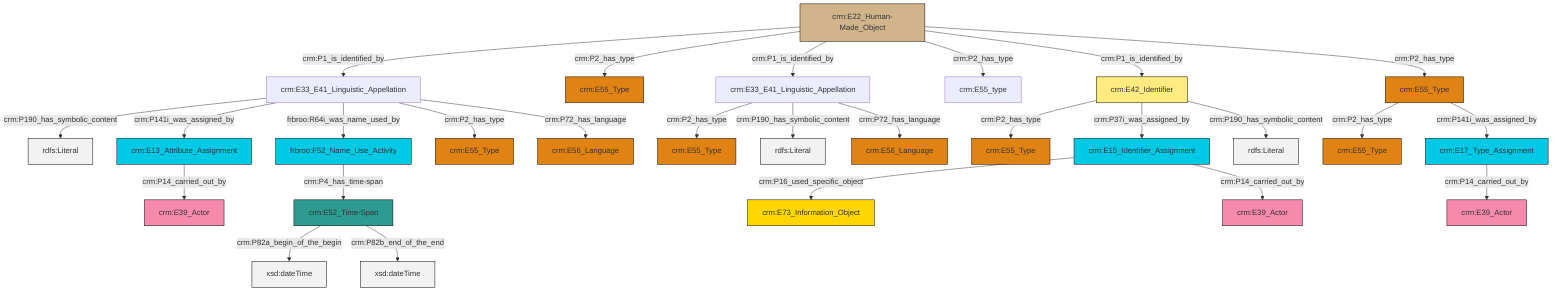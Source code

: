 graph TD
classDef Literal fill:#f2f2f2,stroke:#000000;
classDef CRM_Entity fill:#FFFFFF,stroke:#000000;
classDef Temporal_Entity fill:#00C9E6, stroke:#000000;
classDef Type fill:#E18312, stroke:#000000;
classDef Time-Span fill:#2C9C91, stroke:#000000;
classDef Appellation fill:#FFEB7F, stroke:#000000;
classDef Place fill:#008836, stroke:#000000;
classDef Persistent_Item fill:#B266B2, stroke:#000000;
classDef Conceptual_Object fill:#FFD700, stroke:#000000;
classDef Physical_Thing fill:#D2B48C, stroke:#000000;
classDef Actor fill:#f58aad, stroke:#000000;
classDef PC_Classes fill:#4ce600, stroke:#000000;
classDef Multi fill:#cccccc,stroke:#000000;

0["crm:E22_Human-Made_Object"]:::Physical_Thing -->|crm:P1_is_identified_by| 1["crm:E33_E41_Linguistic_Appellation"]:::Default
2["crm:E52_Time-Span"]:::Time-Span -->|crm:P82a_begin_of_the_begin| 3[xsd:dateTime]:::Literal
7["frbroo:F52_Name_Use_Activity"]:::Temporal_Entity -->|crm:P4_has_time-span| 2["crm:E52_Time-Span"]:::Time-Span
1["crm:E33_E41_Linguistic_Appellation"]:::Default -->|crm:P190_has_symbolic_content| 8[rdfs:Literal]:::Literal
11["crm:E13_Attribute_Assignment"]:::Temporal_Entity -->|crm:P14_carried_out_by| 12["crm:E39_Actor"]:::Actor
15["crm:E15_Identifier_Assignment"]:::Temporal_Entity -->|crm:P16_used_specific_object| 16["crm:E73_Information_Object"]:::Conceptual_Object
0["crm:E22_Human-Made_Object"]:::Physical_Thing -->|crm:P2_has_type| 4["crm:E55_Type"]:::Type
0["crm:E22_Human-Made_Object"]:::Physical_Thing -->|crm:P1_is_identified_by| 9["crm:E33_E41_Linguistic_Appellation"]:::Default
23["crm:E55_Type"]:::Type -->|crm:P2_has_type| 21["crm:E55_Type"]:::Type
1["crm:E33_E41_Linguistic_Appellation"]:::Default -->|crm:P141i_was_assigned_by| 11["crm:E13_Attribute_Assignment"]:::Temporal_Entity
0["crm:E22_Human-Made_Object"]:::Physical_Thing -->|crm:P2_has_type| 31["crm:E55_type"]:::Default
0["crm:E22_Human-Made_Object"]:::Physical_Thing -->|crm:P1_is_identified_by| 19["crm:E42_Identifier"]:::Appellation
19["crm:E42_Identifier"]:::Appellation -->|crm:P2_has_type| 32["crm:E55_Type"]:::Type
19["crm:E42_Identifier"]:::Appellation -->|crm:P37i_was_assigned_by| 15["crm:E15_Identifier_Assignment"]:::Temporal_Entity
23["crm:E55_Type"]:::Type -->|crm:P141i_was_assigned_by| 27["crm:E17_Type_Assignment"]:::Temporal_Entity
15["crm:E15_Identifier_Assignment"]:::Temporal_Entity -->|crm:P14_carried_out_by| 17["crm:E39_Actor"]:::Actor
1["crm:E33_E41_Linguistic_Appellation"]:::Default -->|frbroo:R64i_was_name_used_by| 7["frbroo:F52_Name_Use_Activity"]:::Temporal_Entity
19["crm:E42_Identifier"]:::Appellation -->|crm:P190_has_symbolic_content| 37[rdfs:Literal]:::Literal
1["crm:E33_E41_Linguistic_Appellation"]:::Default -->|crm:P2_has_type| 33["crm:E55_Type"]:::Type
9["crm:E33_E41_Linguistic_Appellation"]:::Default -->|crm:P2_has_type| 13["crm:E55_Type"]:::Type
9["crm:E33_E41_Linguistic_Appellation"]:::Default -->|crm:P190_has_symbolic_content| 46[rdfs:Literal]:::Literal
1["crm:E33_E41_Linguistic_Appellation"]:::Default -->|crm:P72_has_language| 25["crm:E56_Language"]:::Type
0["crm:E22_Human-Made_Object"]:::Physical_Thing -->|crm:P2_has_type| 23["crm:E55_Type"]:::Type
27["crm:E17_Type_Assignment"]:::Temporal_Entity -->|crm:P14_carried_out_by| 29["crm:E39_Actor"]:::Actor
2["crm:E52_Time-Span"]:::Time-Span -->|crm:P82b_end_of_the_end| 49[xsd:dateTime]:::Literal
9["crm:E33_E41_Linguistic_Appellation"]:::Default -->|crm:P72_has_language| 38["crm:E56_Language"]:::Type